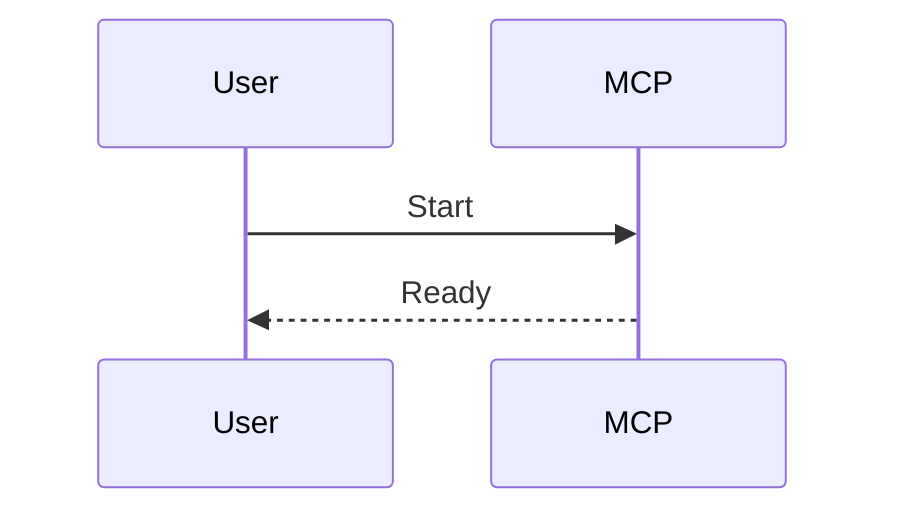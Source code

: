 %% domain: dev-tools %%
%% compliance:ZeroFakeData %%
%% reciprocal: [docs/tooling/end-state/index.md] %%
%% type: sequence %%
%% title: MCP Server Lifecycle %%
%% index: ../../../../tooling/end-state/index.md %%
sequenceDiagram
  participant User
  participant MCP
  User->>MCP: Start
  MCP-->>User: Ready